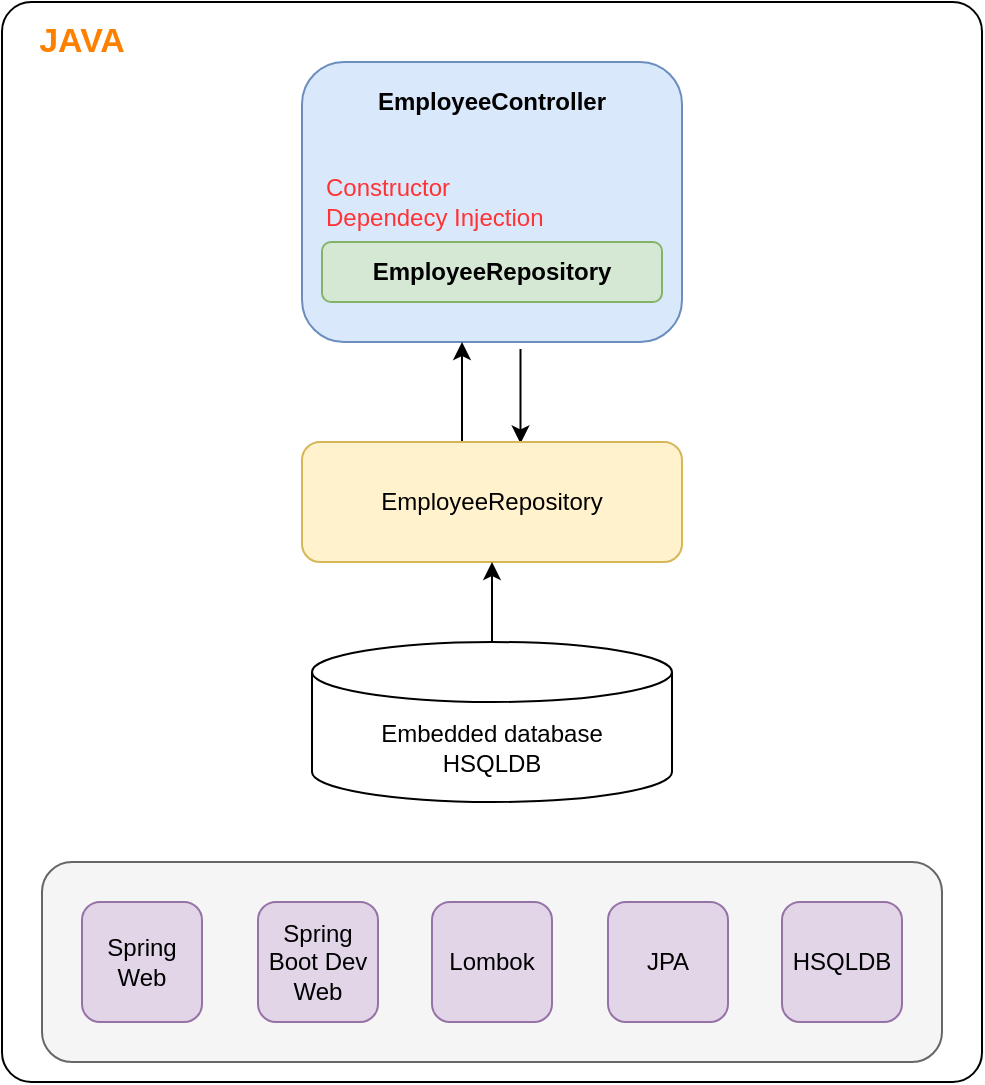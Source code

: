 <mxfile version="13.9.9" type="device" pages="2"><diagram id="Rpq3-Nq1cGj8FXgL9arm" name="employee"><mxGraphModel dx="1221" dy="714" grid="1" gridSize="10" guides="1" tooltips="1" connect="1" arrows="1" fold="1" page="1" pageScale="1" pageWidth="827" pageHeight="1169" math="0" shadow="0"><root><mxCell id="0"/><mxCell id="1" parent="0"/><mxCell id="FcYlQMdiGHIVYXv18QsV-1" value="" style="rounded=1;whiteSpace=wrap;html=1;arcSize=3;" parent="1" vertex="1"><mxGeometry x="190" y="210" width="490" height="540" as="geometry"/></mxCell><mxCell id="CyO6XCACK2gwy6bMC-P3-13" value="" style="rounded=1;whiteSpace=wrap;html=1;fontColor=#333333;align=center;fillColor=#f5f5f5;strokeColor=#666666;" parent="1" vertex="1"><mxGeometry x="210" y="640" width="450" height="100" as="geometry"/></mxCell><mxCell id="nAKCcM5croSpwcNPF1QQ-4" style="edgeStyle=orthogonalEdgeStyle;rounded=0;orthogonalLoop=1;jettySize=auto;html=1;entryX=0.575;entryY=0.012;entryDx=0;entryDy=0;entryPerimeter=0;exitX=0.575;exitY=1.025;exitDx=0;exitDy=0;exitPerimeter=0;" parent="1" source="nAKCcM5croSpwcNPF1QQ-1" target="nAKCcM5croSpwcNPF1QQ-3" edge="1"><mxGeometry relative="1" as="geometry"><Array as="points"/></mxGeometry></mxCell><mxCell id="nAKCcM5croSpwcNPF1QQ-1" value="" style="rounded=1;whiteSpace=wrap;html=1;fillColor=#dae8fc;strokeColor=#6c8ebf;" parent="1" vertex="1"><mxGeometry x="340" y="240" width="190" height="140" as="geometry"/></mxCell><mxCell id="nAKCcM5croSpwcNPF1QQ-5" style="edgeStyle=orthogonalEdgeStyle;rounded=0;orthogonalLoop=1;jettySize=auto;html=1;" parent="1" source="nAKCcM5croSpwcNPF1QQ-3" target="nAKCcM5croSpwcNPF1QQ-1" edge="1"><mxGeometry relative="1" as="geometry"><Array as="points"><mxPoint x="420" y="410"/><mxPoint x="420" y="410"/></Array></mxGeometry></mxCell><mxCell id="nAKCcM5croSpwcNPF1QQ-3" value="EmployeeRepository" style="rounded=1;whiteSpace=wrap;html=1;fillColor=#fff2cc;strokeColor=#d6b656;" parent="1" vertex="1"><mxGeometry x="340" y="430" width="190" height="60" as="geometry"/></mxCell><mxCell id="CyO6XCACK2gwy6bMC-P3-1" value="EmployeeRepository" style="rounded=1;whiteSpace=wrap;html=1;fillColor=#d5e8d4;strokeColor=#82b366;fontStyle=1" parent="1" vertex="1"><mxGeometry x="350" y="330" width="170" height="30" as="geometry"/></mxCell><mxCell id="CyO6XCACK2gwy6bMC-P3-3" value="Constructor &lt;br&gt;Dependecy Injection" style="text;html=1;strokeColor=none;fillColor=none;align=left;verticalAlign=middle;whiteSpace=wrap;rounded=0;fontColor=#FF3333;" parent="1" vertex="1"><mxGeometry x="350" y="300" width="170" height="20" as="geometry"/></mxCell><mxCell id="CyO6XCACK2gwy6bMC-P3-4" value="EmployeeController" style="text;html=1;strokeColor=none;fillColor=none;align=center;verticalAlign=middle;whiteSpace=wrap;rounded=0;fontStyle=1" parent="1" vertex="1"><mxGeometry x="350" y="250" width="170" height="20" as="geometry"/></mxCell><mxCell id="CyO6XCACK2gwy6bMC-P3-7" value="Spring Web" style="rounded=1;whiteSpace=wrap;html=1;align=center;fillColor=#e1d5e7;strokeColor=#9673a6;" parent="1" vertex="1"><mxGeometry x="230" y="660" width="60" height="60" as="geometry"/></mxCell><mxCell id="CyO6XCACK2gwy6bMC-P3-9" value="Spring Boot Dev Web" style="rounded=1;whiteSpace=wrap;html=1;align=center;fillColor=#e1d5e7;strokeColor=#9673a6;" parent="1" vertex="1"><mxGeometry x="318" y="660" width="60" height="60" as="geometry"/></mxCell><mxCell id="CyO6XCACK2gwy6bMC-P3-10" value="Lombok" style="rounded=1;whiteSpace=wrap;html=1;align=center;fillColor=#e1d5e7;strokeColor=#9673a6;" parent="1" vertex="1"><mxGeometry x="405" y="660" width="60" height="60" as="geometry"/></mxCell><mxCell id="CyO6XCACK2gwy6bMC-P3-11" value="JPA" style="rounded=1;whiteSpace=wrap;html=1;align=center;fillColor=#e1d5e7;strokeColor=#9673a6;" parent="1" vertex="1"><mxGeometry x="493" y="660" width="60" height="60" as="geometry"/></mxCell><mxCell id="CyO6XCACK2gwy6bMC-P3-12" value="HSQLDB" style="rounded=1;whiteSpace=wrap;html=1;align=center;fillColor=#e1d5e7;strokeColor=#9673a6;" parent="1" vertex="1"><mxGeometry x="580" y="660" width="60" height="60" as="geometry"/></mxCell><mxCell id="CyO6XCACK2gwy6bMC-P3-16" style="edgeStyle=orthogonalEdgeStyle;rounded=0;orthogonalLoop=1;jettySize=auto;html=1;fontColor=#000000;" parent="1" source="CyO6XCACK2gwy6bMC-P3-15" target="nAKCcM5croSpwcNPF1QQ-3" edge="1"><mxGeometry relative="1" as="geometry"/></mxCell><mxCell id="CyO6XCACK2gwy6bMC-P3-15" value="Embedded database&lt;br&gt;HSQLDB" style="shape=cylinder3;whiteSpace=wrap;html=1;boundedLbl=1;backgroundOutline=1;size=15;fontColor=#000000;align=center;" parent="1" vertex="1"><mxGeometry x="345" y="530" width="180" height="80" as="geometry"/></mxCell><mxCell id="FcYlQMdiGHIVYXv18QsV-3" value="JAVA" style="text;html=1;strokeColor=none;fillColor=none;align=center;verticalAlign=middle;whiteSpace=wrap;rounded=0;fontStyle=1;fontSize=17;fontColor=#FF8000;" parent="1" vertex="1"><mxGeometry x="210" y="220" width="40" height="20" as="geometry"/></mxCell></root></mxGraphModel></diagram><diagram id="EGi41zCJ921oCq52hFCc" name="employee-mui"><mxGraphModel dx="1038" dy="607" grid="1" gridSize="10" guides="1" tooltips="1" connect="1" arrows="1" fold="1" page="1" pageScale="1" pageWidth="827" pageHeight="1169" math="0" shadow="0"><root><mxCell id="-1JArKzxy4KCDLS-FBG6-0"/><mxCell id="-1JArKzxy4KCDLS-FBG6-1" parent="-1JArKzxy4KCDLS-FBG6-0"/><mxCell id="-1JArKzxy4KCDLS-FBG6-2" value="" style="rounded=1;whiteSpace=wrap;html=1;arcSize=3;" vertex="1" parent="-1JArKzxy4KCDLS-FBG6-1"><mxGeometry x="190" y="210" width="490" height="540" as="geometry"/></mxCell><mxCell id="-1JArKzxy4KCDLS-FBG6-3" value="" style="rounded=1;whiteSpace=wrap;html=1;fontColor=#333333;align=center;fillColor=#f5f5f5;strokeColor=#666666;" vertex="1" parent="-1JArKzxy4KCDLS-FBG6-1"><mxGeometry x="210" y="640" width="450" height="100" as="geometry"/></mxCell><mxCell id="-1JArKzxy4KCDLS-FBG6-4" style="edgeStyle=orthogonalEdgeStyle;rounded=0;orthogonalLoop=1;jettySize=auto;html=1;entryX=0.575;entryY=0.012;entryDx=0;entryDy=0;entryPerimeter=0;exitX=0.575;exitY=1.025;exitDx=0;exitDy=0;exitPerimeter=0;" edge="1" parent="-1JArKzxy4KCDLS-FBG6-1" source="-1JArKzxy4KCDLS-FBG6-5" target="-1JArKzxy4KCDLS-FBG6-7"><mxGeometry relative="1" as="geometry"><Array as="points"/></mxGeometry></mxCell><mxCell id="-1JArKzxy4KCDLS-FBG6-5" value="" style="rounded=1;whiteSpace=wrap;html=1;fillColor=#dae8fc;strokeColor=#6c8ebf;" vertex="1" parent="-1JArKzxy4KCDLS-FBG6-1"><mxGeometry x="340" y="240" width="190" height="140" as="geometry"/></mxCell><mxCell id="-1JArKzxy4KCDLS-FBG6-6" style="edgeStyle=orthogonalEdgeStyle;rounded=0;orthogonalLoop=1;jettySize=auto;html=1;" edge="1" parent="-1JArKzxy4KCDLS-FBG6-1" source="-1JArKzxy4KCDLS-FBG6-7" target="-1JArKzxy4KCDLS-FBG6-5"><mxGeometry relative="1" as="geometry"><Array as="points"><mxPoint x="420" y="410"/><mxPoint x="420" y="410"/></Array></mxGeometry></mxCell><mxCell id="-1JArKzxy4KCDLS-FBG6-7" value="EmployeeRepository" style="rounded=1;whiteSpace=wrap;html=1;fillColor=#fff2cc;strokeColor=#d6b656;" vertex="1" parent="-1JArKzxy4KCDLS-FBG6-1"><mxGeometry x="340" y="430" width="190" height="60" as="geometry"/></mxCell><mxCell id="-1JArKzxy4KCDLS-FBG6-8" value="EmployeeRepository" style="rounded=1;whiteSpace=wrap;html=1;fillColor=#d5e8d4;strokeColor=#82b366;fontStyle=1" vertex="1" parent="-1JArKzxy4KCDLS-FBG6-1"><mxGeometry x="350" y="330" width="170" height="30" as="geometry"/></mxCell><mxCell id="-1JArKzxy4KCDLS-FBG6-9" value="Constructor &lt;br&gt;Dependecy Injection" style="text;html=1;strokeColor=none;fillColor=none;align=left;verticalAlign=middle;whiteSpace=wrap;rounded=0;fontColor=#FF3333;" vertex="1" parent="-1JArKzxy4KCDLS-FBG6-1"><mxGeometry x="350" y="300" width="170" height="20" as="geometry"/></mxCell><mxCell id="-1JArKzxy4KCDLS-FBG6-10" value="EmployeeController" style="text;html=1;strokeColor=none;fillColor=none;align=center;verticalAlign=middle;whiteSpace=wrap;rounded=0;fontStyle=1" vertex="1" parent="-1JArKzxy4KCDLS-FBG6-1"><mxGeometry x="350" y="250" width="170" height="20" as="geometry"/></mxCell><mxCell id="-1JArKzxy4KCDLS-FBG6-11" value="Spring Web" style="rounded=1;whiteSpace=wrap;html=1;align=center;fillColor=#e1d5e7;strokeColor=#9673a6;" vertex="1" parent="-1JArKzxy4KCDLS-FBG6-1"><mxGeometry x="230" y="660" width="60" height="60" as="geometry"/></mxCell><mxCell id="-1JArKzxy4KCDLS-FBG6-12" value="Spring Boot Dev Web" style="rounded=1;whiteSpace=wrap;html=1;align=center;fillColor=#e1d5e7;strokeColor=#9673a6;" vertex="1" parent="-1JArKzxy4KCDLS-FBG6-1"><mxGeometry x="318" y="660" width="60" height="60" as="geometry"/></mxCell><mxCell id="-1JArKzxy4KCDLS-FBG6-13" value="Lombok" style="rounded=1;whiteSpace=wrap;html=1;align=center;fillColor=#e1d5e7;strokeColor=#9673a6;" vertex="1" parent="-1JArKzxy4KCDLS-FBG6-1"><mxGeometry x="405" y="660" width="60" height="60" as="geometry"/></mxCell><mxCell id="-1JArKzxy4KCDLS-FBG6-14" value="JPA" style="rounded=1;whiteSpace=wrap;html=1;align=center;fillColor=#e1d5e7;strokeColor=#9673a6;" vertex="1" parent="-1JArKzxy4KCDLS-FBG6-1"><mxGeometry x="493" y="660" width="60" height="60" as="geometry"/></mxCell><mxCell id="-1JArKzxy4KCDLS-FBG6-15" value="HSQLDB" style="rounded=1;whiteSpace=wrap;html=1;align=center;fillColor=#e1d5e7;strokeColor=#9673a6;" vertex="1" parent="-1JArKzxy4KCDLS-FBG6-1"><mxGeometry x="580" y="660" width="60" height="60" as="geometry"/></mxCell><mxCell id="-1JArKzxy4KCDLS-FBG6-16" style="edgeStyle=orthogonalEdgeStyle;rounded=0;orthogonalLoop=1;jettySize=auto;html=1;fontColor=#000000;" edge="1" parent="-1JArKzxy4KCDLS-FBG6-1" source="-1JArKzxy4KCDLS-FBG6-17" target="-1JArKzxy4KCDLS-FBG6-7"><mxGeometry relative="1" as="geometry"/></mxCell><mxCell id="-1JArKzxy4KCDLS-FBG6-17" value="Embedded database&lt;br&gt;HSQLDB" style="shape=cylinder3;whiteSpace=wrap;html=1;boundedLbl=1;backgroundOutline=1;size=15;fontColor=#000000;align=center;" vertex="1" parent="-1JArKzxy4KCDLS-FBG6-1"><mxGeometry x="345" y="530" width="180" height="80" as="geometry"/></mxCell><mxCell id="-1JArKzxy4KCDLS-FBG6-18" value="JAVA" style="text;html=1;strokeColor=none;fillColor=none;align=center;verticalAlign=middle;whiteSpace=wrap;rounded=0;fontStyle=1;fontSize=17;fontColor=#FF8000;" vertex="1" parent="-1JArKzxy4KCDLS-FBG6-1"><mxGeometry x="210" y="220" width="40" height="20" as="geometry"/></mxCell><mxCell id="-1JArKzxy4KCDLS-FBG6-19" value="" style="rounded=1;whiteSpace=wrap;html=1;arcSize=3;" vertex="1" parent="-1JArKzxy4KCDLS-FBG6-1"><mxGeometry x="820" y="210" width="490" height="540" as="geometry"/></mxCell><mxCell id="-1JArKzxy4KCDLS-FBG6-21" value="axios" style="endArrow=classic;startArrow=classic;html=1;entryX=-0.01;entryY=0.837;entryDx=0;entryDy=0;entryPerimeter=0;fontSize=15;" edge="1" parent="-1JArKzxy4KCDLS-FBG6-1" target="-1JArKzxy4KCDLS-FBG6-19"><mxGeometry width="50" height="50" relative="1" as="geometry"><mxPoint x="690" y="662" as="sourcePoint"/><mxPoint x="770" y="610" as="targetPoint"/></mxGeometry></mxCell><mxCell id="-1JArKzxy4KCDLS-FBG6-22" value="REACT" style="text;html=1;strokeColor=none;fillColor=none;align=center;verticalAlign=middle;whiteSpace=wrap;rounded=0;fontStyle=1;fontSize=17;fontColor=#FF8000;" vertex="1" parent="-1JArKzxy4KCDLS-FBG6-1"><mxGeometry x="840" y="230" width="40" height="20" as="geometry"/></mxCell><mxCell id="-1JArKzxy4KCDLS-FBG6-23" value="localhost:3000" style="text;html=1;strokeColor=none;fillColor=none;align=left;verticalAlign=middle;whiteSpace=wrap;rounded=0;fontSize=22;fontStyle=1;fontColor=#999999;" vertex="1" parent="-1JArKzxy4KCDLS-FBG6-1"><mxGeometry x="820" y="170" width="490" height="40" as="geometry"/></mxCell><mxCell id="-1JArKzxy4KCDLS-FBG6-24" value="localhost:8080" style="text;html=1;strokeColor=none;fillColor=none;align=left;verticalAlign=middle;whiteSpace=wrap;rounded=0;fontSize=22;fontStyle=1;fontColor=#999999;" vertex="1" parent="-1JArKzxy4KCDLS-FBG6-1"><mxGeometry x="190" y="170" width="480" height="40" as="geometry"/></mxCell><mxCell id="-1JArKzxy4KCDLS-FBG6-25" value="axios" style="rounded=1;whiteSpace=wrap;html=1;fontSize=15;fillColor=#e1d5e7;strokeColor=#9673a6;" vertex="1" parent="-1JArKzxy4KCDLS-FBG6-1"><mxGeometry x="860" y="650" width="200" height="60" as="geometry"/></mxCell><mxCell id="-1JArKzxy4KCDLS-FBG6-27" style="edgeStyle=orthogonalEdgeStyle;rounded=0;orthogonalLoop=1;jettySize=auto;html=1;" edge="1" parent="-1JArKzxy4KCDLS-FBG6-1" source="-1JArKzxy4KCDLS-FBG6-26" target="-1JArKzxy4KCDLS-FBG6-25"><mxGeometry relative="1" as="geometry"/></mxCell><mxCell id="-1JArKzxy4KCDLS-FBG6-26" value="EmployeeService" style="rounded=1;whiteSpace=wrap;html=1;fontSize=15;fillColor=#fff2cc;strokeColor=#d6b656;" vertex="1" parent="-1JArKzxy4KCDLS-FBG6-1"><mxGeometry x="1100" y="650" width="180" height="60" as="geometry"/></mxCell><mxCell id="-1JArKzxy4KCDLS-FBG6-28" value="Search" style="rounded=0;whiteSpace=wrap;html=1;fontSize=15;fillColor=#fff2cc;strokeColor=#d6b656;" vertex="1" parent="-1JArKzxy4KCDLS-FBG6-1"><mxGeometry x="870" y="330" width="390" height="60" as="geometry"/></mxCell><mxCell id="-1JArKzxy4KCDLS-FBG6-29" value="EmployeeList" style="rounded=0;whiteSpace=wrap;html=1;fontSize=15;align=left;fillColor=#fff2cc;strokeColor=#d6b656;" vertex="1" parent="-1JArKzxy4KCDLS-FBG6-1"><mxGeometry x="870" y="410" width="390" height="50" as="geometry"/></mxCell><mxCell id="-1JArKzxy4KCDLS-FBG6-30" value="" style="verticalLabelPosition=bottom;verticalAlign=top;html=1;shadow=0;dashed=0;strokeWidth=1;shape=mxgraph.ios.iDeleteApp;fillColor=#cccccc;fillColor2=#000000;strokeColor=#ffffff;fontSize=15;align=left;" vertex="1" parent="-1JArKzxy4KCDLS-FBG6-1"><mxGeometry x="1228" y="422.5" width="25" height="25" as="geometry"/></mxCell><mxCell id="-1JArKzxy4KCDLS-FBG6-31" value="MUI" style="rounded=1;whiteSpace=wrap;html=1;fontSize=15;align=center;fillColor=#e1d5e7;strokeColor=#9673a6;" vertex="1" parent="-1JArKzxy4KCDLS-FBG6-1"><mxGeometry x="860" y="560" width="420" height="60" as="geometry"/></mxCell><mxCell id="-1JArKzxy4KCDLS-FBG6-32" value="Adding" style="rounded=0;whiteSpace=wrap;html=1;fontSize=15;align=left;fillColor=#fff2cc;strokeColor=#d6b656;" vertex="1" parent="-1JArKzxy4KCDLS-FBG6-1"><mxGeometry x="870" y="480" width="390" height="50" as="geometry"/></mxCell><mxCell id="PqNkvwG_lz1ZEheIZQAK-0" value="AppBar" style="rounded=0;whiteSpace=wrap;html=1;fontSize=15;fillColor=#fff2cc;strokeColor=#d6b656;" vertex="1" parent="-1JArKzxy4KCDLS-FBG6-1"><mxGeometry x="870" y="260" width="390" height="60" as="geometry"/></mxCell></root></mxGraphModel></diagram></mxfile>